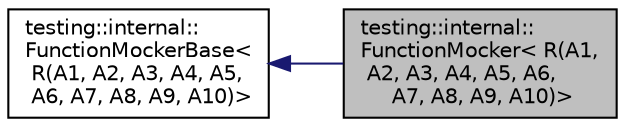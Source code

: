 digraph "testing::internal::FunctionMocker&lt; R(A1, A2, A3, A4, A5, A6, A7, A8, A9, A10)&gt;"
{
  edge [fontname="Helvetica",fontsize="10",labelfontname="Helvetica",labelfontsize="10"];
  node [fontname="Helvetica",fontsize="10",shape=record];
  rankdir="LR";
  Node2 [label="testing::internal::\lFunctionMocker\< R(A1,\l A2, A3, A4, A5, A6,\l A7, A8, A9, A10)\>",height=0.2,width=0.4,color="black", fillcolor="grey75", style="filled", fontcolor="black"];
  Node3 -> Node2 [dir="back",color="midnightblue",fontsize="10",style="solid",fontname="Helvetica"];
  Node3 [label="testing::internal::\lFunctionMockerBase\<\l R(A1, A2, A3, A4, A5,\l A6, A7, A8, A9, A10)\>",height=0.2,width=0.4,color="black", fillcolor="white", style="filled",URL="$classtesting_1_1internal_1_1_function_mocker_base.html"];
}
